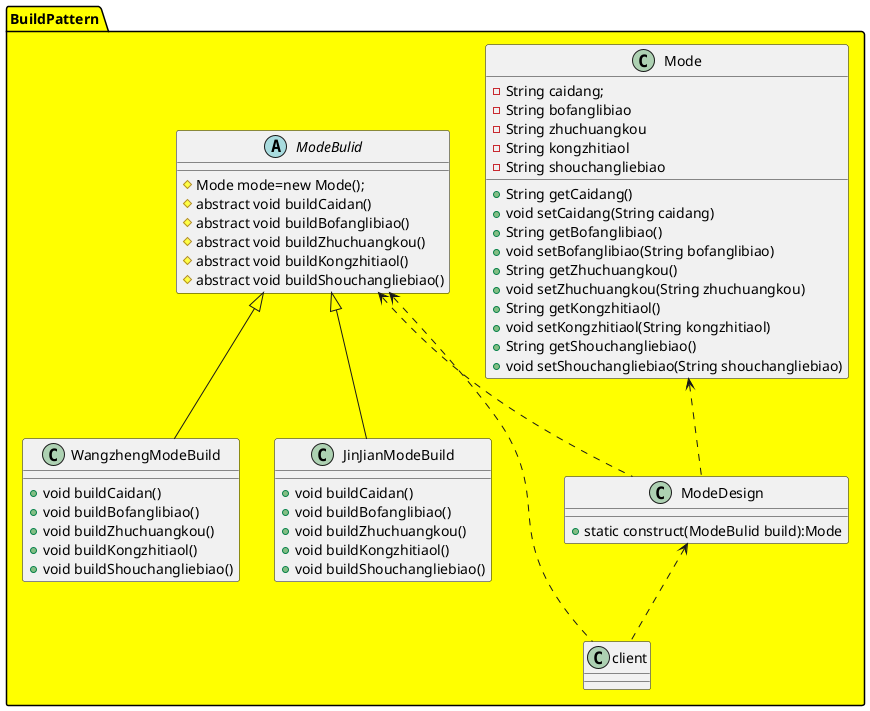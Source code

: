 @startuml

package BuildPattern #yellow{
    class Mode{
        - String caidang;
        - String bofanglibiao
        - String zhuchuangkou
        - String kongzhitiaol
        - String shouchangliebiao
        + String getCaidang()
        + void setCaidang(String caidang)
        + String getBofanglibiao()
        + void setBofanglibiao(String bofanglibiao)
        + String getZhuchuangkou()
        + void setZhuchuangkou(String zhuchuangkou)
        + String getKongzhitiaol()
        + void setKongzhitiaol(String kongzhitiaol)
        + String getShouchangliebiao()
        + void setShouchangliebiao(String shouchangliebiao)
        }

    abstract ModeBulid{
        # Mode mode=new Mode();
        #abstract void buildCaidan()
        #abstract void buildBofanglibiao()
        #abstract void buildZhuchuangkou()
        #abstract void buildKongzhitiaol()
        #abstract void buildShouchangliebiao()
    }

    class JinJianModeBuild{
        + void buildCaidan()
        + void buildBofanglibiao()
        + void buildZhuchuangkou()
        + void buildKongzhitiaol()
        + void buildShouchangliebiao()
    }
    class WangzhengModeBuild{
        + void buildCaidan()
        + void buildBofanglibiao()
        + void buildZhuchuangkou()
        + void buildKongzhitiaol()
        + void buildShouchangliebiao()


        }
    ModeBulid <|--JinJianModeBuild
    ModeBulid <|--WangzhengModeBuild

    class ModeDesign{
        +static construct(ModeBulid build):Mode
    }

    Mode<..ModeDesign
    ModeBulid<..ModeDesign

    class client

    ModeDesign<..client
    ModeBulid<..client







}
@enduml